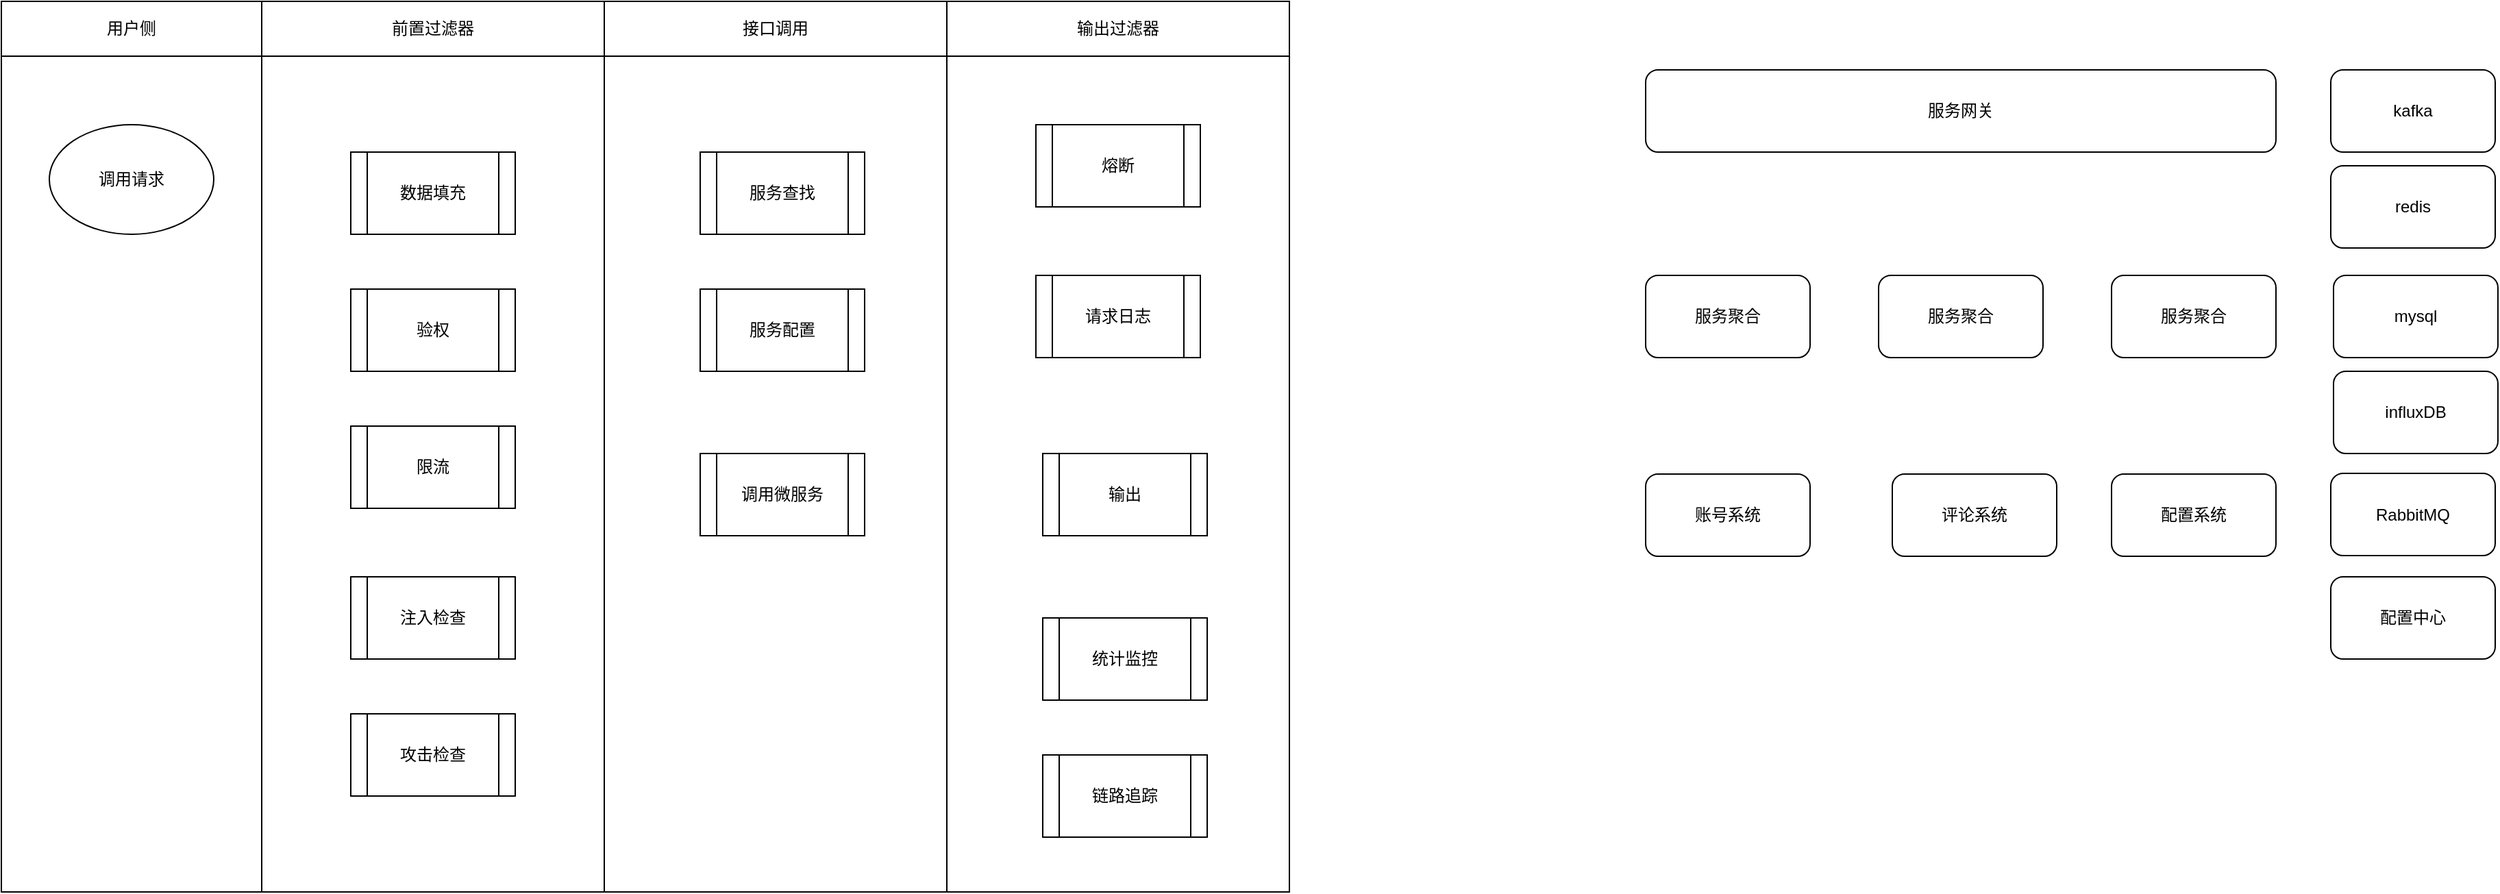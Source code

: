 <mxfile version="13.0.3" type="device"><diagram id="C5RBs43oDa-KdzZeNtuy" name="微服务"><mxGraphModel dx="1022" dy="600" grid="1" gridSize="10" guides="1" tooltips="1" connect="1" arrows="1" fold="1" page="1" pageScale="1" pageWidth="827" pageHeight="1169" math="0" shadow="0"><root><mxCell id="WIyWlLk6GJQsqaUBKTNV-0"/><mxCell id="WIyWlLk6GJQsqaUBKTNV-1" parent="WIyWlLk6GJQsqaUBKTNV-0"/><mxCell id="XqP5qESon3jAu0_RVkOV-35" value="" style="group" parent="WIyWlLk6GJQsqaUBKTNV-1" vertex="1" connectable="0"><mxGeometry x="30" y="20" width="940" height="650" as="geometry"/></mxCell><mxCell id="XqP5qESon3jAu0_RVkOV-2" value="用户侧" style="rounded=0;whiteSpace=wrap;html=1;" parent="XqP5qESon3jAu0_RVkOV-35" vertex="1"><mxGeometry width="190" height="40" as="geometry"/></mxCell><mxCell id="XqP5qESon3jAu0_RVkOV-6" value="前置过滤器" style="rounded=0;whiteSpace=wrap;html=1;" parent="XqP5qESon3jAu0_RVkOV-35" vertex="1"><mxGeometry x="190" width="250" height="40" as="geometry"/></mxCell><mxCell id="XqP5qESon3jAu0_RVkOV-8" value="接口调用" style="rounded=0;whiteSpace=wrap;html=1;" parent="XqP5qESon3jAu0_RVkOV-35" vertex="1"><mxGeometry x="440" width="250" height="40" as="geometry"/></mxCell><mxCell id="XqP5qESon3jAu0_RVkOV-9" value="输出过滤器" style="rounded=0;whiteSpace=wrap;html=1;" parent="XqP5qESon3jAu0_RVkOV-35" vertex="1"><mxGeometry x="690" width="250" height="40" as="geometry"/></mxCell><mxCell id="XqP5qESon3jAu0_RVkOV-10" value="" style="rounded=0;whiteSpace=wrap;html=1;" parent="XqP5qESon3jAu0_RVkOV-35" vertex="1"><mxGeometry y="40" width="190" height="610" as="geometry"/></mxCell><mxCell id="XqP5qESon3jAu0_RVkOV-11" value="" style="rounded=0;whiteSpace=wrap;html=1;" parent="XqP5qESon3jAu0_RVkOV-35" vertex="1"><mxGeometry x="190" y="40" width="250" height="610" as="geometry"/></mxCell><mxCell id="XqP5qESon3jAu0_RVkOV-12" value="" style="rounded=0;whiteSpace=wrap;html=1;" parent="XqP5qESon3jAu0_RVkOV-35" vertex="1"><mxGeometry x="440" y="40" width="250" height="610" as="geometry"/></mxCell><mxCell id="XqP5qESon3jAu0_RVkOV-13" value="" style="rounded=0;whiteSpace=wrap;html=1;" parent="XqP5qESon3jAu0_RVkOV-35" vertex="1"><mxGeometry x="690" y="40" width="250" height="610" as="geometry"/></mxCell><mxCell id="XqP5qESon3jAu0_RVkOV-14" value="调用请求" style="ellipse;whiteSpace=wrap;html=1;" parent="XqP5qESon3jAu0_RVkOV-35" vertex="1"><mxGeometry x="35" y="90" width="120" height="80" as="geometry"/></mxCell><mxCell id="XqP5qESon3jAu0_RVkOV-21" value="调用微服务" style="shape=process;whiteSpace=wrap;html=1;backgroundOutline=1;" parent="XqP5qESon3jAu0_RVkOV-35" vertex="1"><mxGeometry x="510" y="330" width="120" height="60" as="geometry"/></mxCell><mxCell id="XqP5qESon3jAu0_RVkOV-22" value="数据填充" style="shape=process;whiteSpace=wrap;html=1;backgroundOutline=1;" parent="XqP5qESon3jAu0_RVkOV-35" vertex="1"><mxGeometry x="255" y="110" width="120" height="60" as="geometry"/></mxCell><mxCell id="XqP5qESon3jAu0_RVkOV-23" value="验权&lt;span style=&quot;font-family: monospace ; font-size: 0px&quot;&gt;%3CmxGraphModel%3E%3Croot%3E%3CmxCell%20id%3D%220%22%2F%3E%3CmxCell%20id%3D%221%22%20parent%3D%220%22%2F%3E%3CmxCell%20id%3D%222%22%20value%3D%22%E6%95%B0%E6%8D%AE%E5%A1%AB%E5%85%85%22%20style%3D%22shape%3Dprocess%3BwhiteSpace%3Dwrap%3Bhtml%3D1%3BbackgroundOutline%3D1%3B%22%20vertex%3D%221%22%20parent%3D%221%22%3E%3CmxGeometry%20x%3D%22305%22%20y%3D%22200%22%20width%3D%22120%22%20height%3D%2260%22%20as%3D%22geometry%22%2F%3E%3C%2FmxCell%3E%3C%2Froot%3E%3C%2FmxGraphModel%3E&lt;/span&gt;" style="shape=process;whiteSpace=wrap;html=1;backgroundOutline=1;" parent="XqP5qESon3jAu0_RVkOV-35" vertex="1"><mxGeometry x="255" y="210" width="120" height="60" as="geometry"/></mxCell><mxCell id="XqP5qESon3jAu0_RVkOV-24" value="限流" style="shape=process;whiteSpace=wrap;html=1;backgroundOutline=1;" parent="XqP5qESon3jAu0_RVkOV-35" vertex="1"><mxGeometry x="255" y="310" width="120" height="60" as="geometry"/></mxCell><mxCell id="XqP5qESon3jAu0_RVkOV-25" value="熔断" style="shape=process;whiteSpace=wrap;html=1;backgroundOutline=1;" parent="XqP5qESon3jAu0_RVkOV-35" vertex="1"><mxGeometry x="755" y="90" width="120" height="60" as="geometry"/></mxCell><mxCell id="XqP5qESon3jAu0_RVkOV-26" value="注入检查" style="shape=process;whiteSpace=wrap;html=1;backgroundOutline=1;" parent="XqP5qESon3jAu0_RVkOV-35" vertex="1"><mxGeometry x="255" y="420" width="120" height="60" as="geometry"/></mxCell><mxCell id="XqP5qESon3jAu0_RVkOV-27" value="请求日志" style="shape=process;whiteSpace=wrap;html=1;backgroundOutline=1;" parent="XqP5qESon3jAu0_RVkOV-35" vertex="1"><mxGeometry x="755" y="200" width="120" height="60" as="geometry"/></mxCell><mxCell id="XqP5qESon3jAu0_RVkOV-28" value="输出" style="shape=process;whiteSpace=wrap;html=1;backgroundOutline=1;" parent="XqP5qESon3jAu0_RVkOV-35" vertex="1"><mxGeometry x="760" y="330" width="120" height="60" as="geometry"/></mxCell><mxCell id="XqP5qESon3jAu0_RVkOV-30" value="服务查找" style="shape=process;whiteSpace=wrap;html=1;backgroundOutline=1;" parent="XqP5qESon3jAu0_RVkOV-35" vertex="1"><mxGeometry x="510" y="110" width="120" height="60" as="geometry"/></mxCell><mxCell id="XqP5qESon3jAu0_RVkOV-31" value="服务配置" style="shape=process;whiteSpace=wrap;html=1;backgroundOutline=1;" parent="XqP5qESon3jAu0_RVkOV-35" vertex="1"><mxGeometry x="510" y="210" width="120" height="60" as="geometry"/></mxCell><mxCell id="XqP5qESon3jAu0_RVkOV-32" value="统计监控" style="shape=process;whiteSpace=wrap;html=1;backgroundOutline=1;" parent="XqP5qESon3jAu0_RVkOV-35" vertex="1"><mxGeometry x="760" y="450" width="120" height="60" as="geometry"/></mxCell><mxCell id="XqP5qESon3jAu0_RVkOV-33" value="链路追踪" style="shape=process;whiteSpace=wrap;html=1;backgroundOutline=1;" parent="XqP5qESon3jAu0_RVkOV-35" vertex="1"><mxGeometry x="760" y="550" width="120" height="60" as="geometry"/></mxCell><mxCell id="XqP5qESon3jAu0_RVkOV-34" value="攻击检查" style="shape=process;whiteSpace=wrap;html=1;backgroundOutline=1;" parent="XqP5qESon3jAu0_RVkOV-35" vertex="1"><mxGeometry x="255" y="520" width="120" height="60" as="geometry"/></mxCell><mxCell id="ykmm8aHJUbhwx_BMSkfd-17" value="" style="group" vertex="1" connectable="0" parent="WIyWlLk6GJQsqaUBKTNV-1"><mxGeometry x="1230" y="70" width="622" height="430" as="geometry"/></mxCell><mxCell id="ykmm8aHJUbhwx_BMSkfd-3" value="服务网关" style="rounded=1;whiteSpace=wrap;html=1;" vertex="1" parent="ykmm8aHJUbhwx_BMSkfd-17"><mxGeometry width="460" height="60" as="geometry"/></mxCell><mxCell id="ykmm8aHJUbhwx_BMSkfd-4" value="kafka" style="rounded=1;whiteSpace=wrap;html=1;" vertex="1" parent="ykmm8aHJUbhwx_BMSkfd-17"><mxGeometry x="500" width="120" height="60" as="geometry"/></mxCell><mxCell id="ykmm8aHJUbhwx_BMSkfd-5" value="redis" style="rounded=1;whiteSpace=wrap;html=1;" vertex="1" parent="ykmm8aHJUbhwx_BMSkfd-17"><mxGeometry x="500" y="70" width="120" height="60" as="geometry"/></mxCell><mxCell id="ykmm8aHJUbhwx_BMSkfd-6" value="账号系统" style="rounded=1;whiteSpace=wrap;html=1;" vertex="1" parent="ykmm8aHJUbhwx_BMSkfd-17"><mxGeometry y="295" width="120" height="60" as="geometry"/></mxCell><mxCell id="ykmm8aHJUbhwx_BMSkfd-7" value="mysql" style="rounded=1;whiteSpace=wrap;html=1;" vertex="1" parent="ykmm8aHJUbhwx_BMSkfd-17"><mxGeometry x="502" y="150" width="120" height="60" as="geometry"/></mxCell><mxCell id="ykmm8aHJUbhwx_BMSkfd-8" value="influxDB" style="rounded=1;whiteSpace=wrap;html=1;" vertex="1" parent="ykmm8aHJUbhwx_BMSkfd-17"><mxGeometry x="502" y="220" width="120" height="60" as="geometry"/></mxCell><mxCell id="ykmm8aHJUbhwx_BMSkfd-9" value="评论系统" style="rounded=1;whiteSpace=wrap;html=1;" vertex="1" parent="ykmm8aHJUbhwx_BMSkfd-17"><mxGeometry x="180" y="295" width="120" height="60" as="geometry"/></mxCell><mxCell id="ykmm8aHJUbhwx_BMSkfd-10" value="配置系统" style="rounded=1;whiteSpace=wrap;html=1;" vertex="1" parent="ykmm8aHJUbhwx_BMSkfd-17"><mxGeometry x="340" y="295" width="120" height="60" as="geometry"/></mxCell><mxCell id="ykmm8aHJUbhwx_BMSkfd-11" value="服务聚合" style="rounded=1;whiteSpace=wrap;html=1;" vertex="1" parent="ykmm8aHJUbhwx_BMSkfd-17"><mxGeometry y="150" width="120" height="60" as="geometry"/></mxCell><mxCell id="ykmm8aHJUbhwx_BMSkfd-12" value="服务聚合" style="rounded=1;whiteSpace=wrap;html=1;" vertex="1" parent="ykmm8aHJUbhwx_BMSkfd-17"><mxGeometry x="170" y="150" width="120" height="60" as="geometry"/></mxCell><mxCell id="ykmm8aHJUbhwx_BMSkfd-13" value="服务聚合" style="rounded=1;whiteSpace=wrap;html=1;" vertex="1" parent="ykmm8aHJUbhwx_BMSkfd-17"><mxGeometry x="340" y="150" width="120" height="60" as="geometry"/></mxCell><mxCell id="ykmm8aHJUbhwx_BMSkfd-14" value="RabbitMQ" style="rounded=1;whiteSpace=wrap;html=1;" vertex="1" parent="ykmm8aHJUbhwx_BMSkfd-17"><mxGeometry x="500" y="294.5" width="120" height="60" as="geometry"/></mxCell><mxCell id="ykmm8aHJUbhwx_BMSkfd-15" value="配置中心" style="rounded=1;whiteSpace=wrap;html=1;" vertex="1" parent="ykmm8aHJUbhwx_BMSkfd-17"><mxGeometry x="500" y="370" width="120" height="60" as="geometry"/></mxCell></root></mxGraphModel></diagram></mxfile>